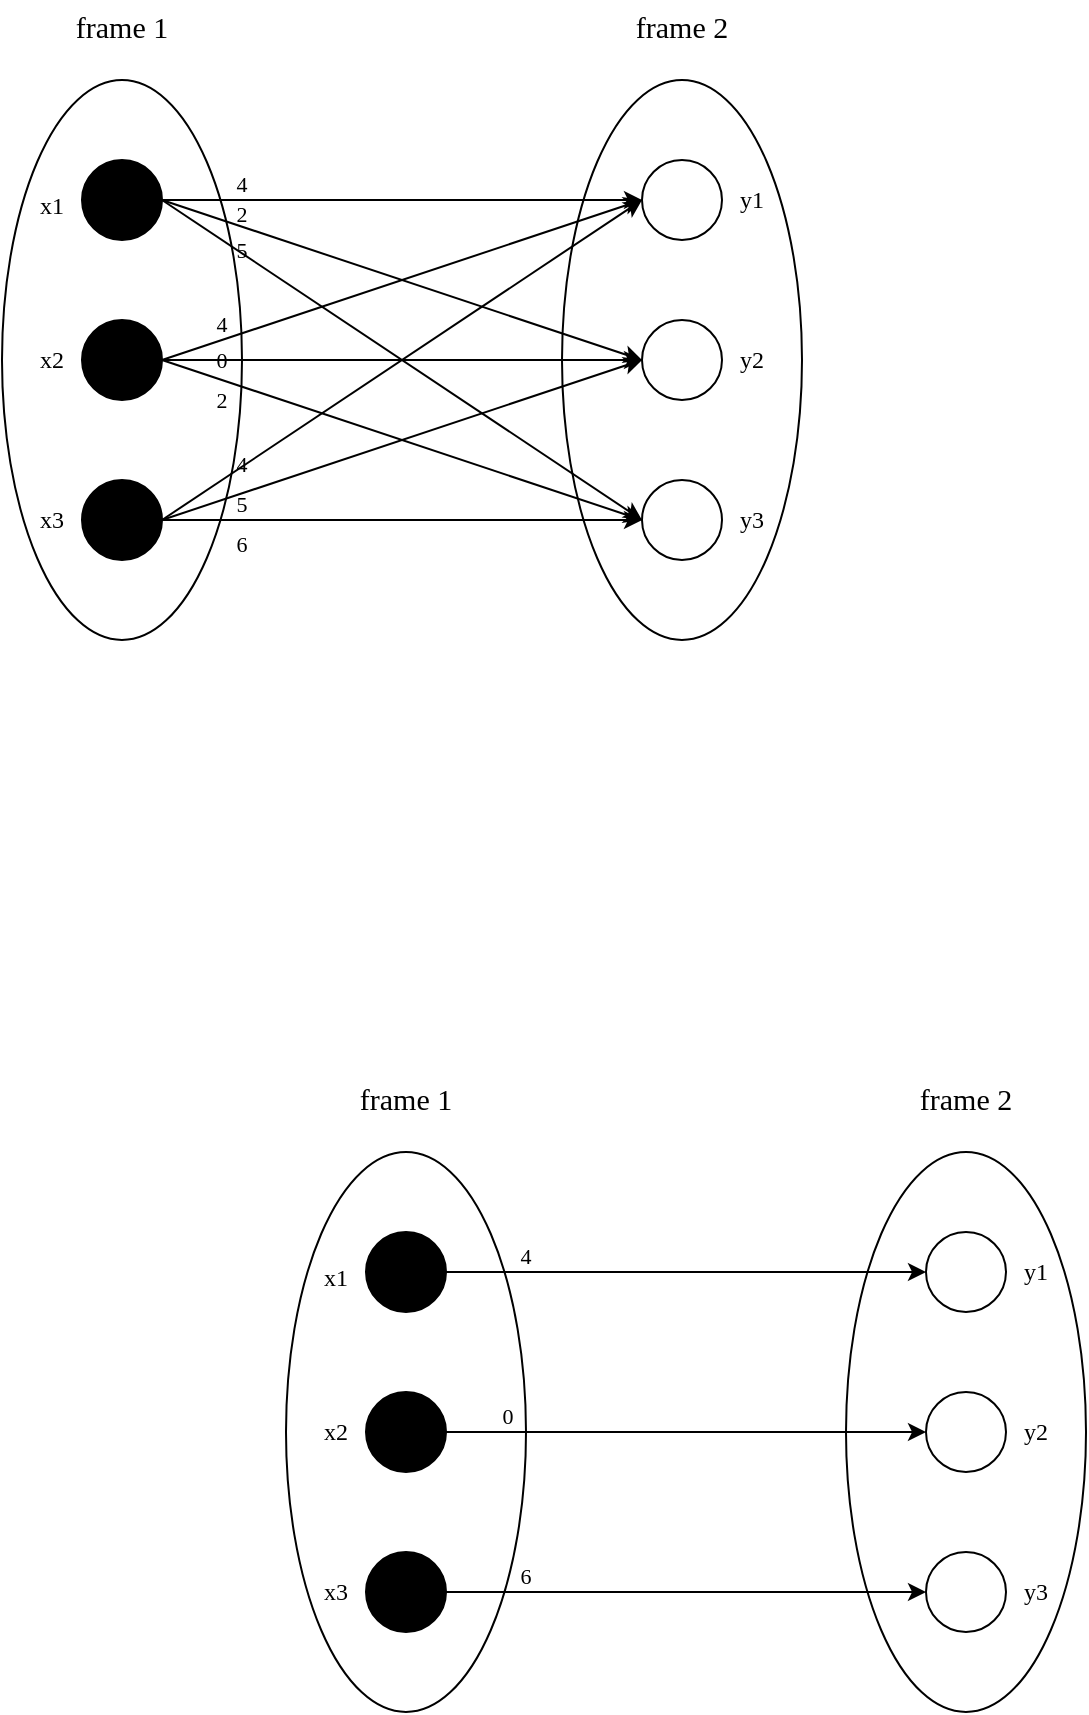 <mxfile version="17.1.3" type="github">
  <diagram id="iJCV0v0PYisE7hr-OhOX" name="Page-1">
    <mxGraphModel dx="530" dy="340" grid="0" gridSize="10" guides="1" tooltips="1" connect="1" arrows="1" fold="1" page="1" pageScale="1" pageWidth="827" pageHeight="1169" math="0" shadow="0">
      <root>
        <mxCell id="0" />
        <mxCell id="1" parent="0" />
        <mxCell id="kN6tLRm5acW-3HaWJ-zb-11" style="edgeStyle=orthogonalEdgeStyle;rounded=0;orthogonalLoop=1;jettySize=auto;html=1;exitX=1;exitY=0.5;exitDx=0;exitDy=0;entryX=0;entryY=0.5;entryDx=0;entryDy=0;" edge="1" parent="1" source="kN6tLRm5acW-3HaWJ-zb-1" target="kN6tLRm5acW-3HaWJ-zb-6">
          <mxGeometry relative="1" as="geometry" />
        </mxCell>
        <mxCell id="kN6tLRm5acW-3HaWJ-zb-1" value="" style="ellipse;whiteSpace=wrap;html=1;aspect=fixed;shadow=0;fillColor=#000000;" vertex="1" parent="1">
          <mxGeometry x="200" y="120" width="40" height="40" as="geometry" />
        </mxCell>
        <mxCell id="kN6tLRm5acW-3HaWJ-zb-2" value="" style="ellipse;whiteSpace=wrap;html=1;aspect=fixed;fillColor=#000000;" vertex="1" parent="1">
          <mxGeometry x="200" y="200" width="40" height="40" as="geometry" />
        </mxCell>
        <mxCell id="kN6tLRm5acW-3HaWJ-zb-3" value="" style="ellipse;whiteSpace=wrap;html=1;aspect=fixed;fillColor=#000000;" vertex="1" parent="1">
          <mxGeometry x="200" y="280" width="40" height="40" as="geometry" />
        </mxCell>
        <mxCell id="kN6tLRm5acW-3HaWJ-zb-6" value="" style="ellipse;whiteSpace=wrap;html=1;aspect=fixed;" vertex="1" parent="1">
          <mxGeometry x="480" y="120" width="40" height="40" as="geometry" />
        </mxCell>
        <mxCell id="kN6tLRm5acW-3HaWJ-zb-7" value="" style="ellipse;whiteSpace=wrap;html=1;aspect=fixed;" vertex="1" parent="1">
          <mxGeometry x="480" y="200" width="40" height="40" as="geometry" />
        </mxCell>
        <mxCell id="kN6tLRm5acW-3HaWJ-zb-8" value="" style="ellipse;whiteSpace=wrap;html=1;aspect=fixed;" vertex="1" parent="1">
          <mxGeometry x="480" y="280" width="40" height="40" as="geometry" />
        </mxCell>
        <mxCell id="kN6tLRm5acW-3HaWJ-zb-13" value="" style="endArrow=classic;html=1;rounded=0;exitX=1;exitY=0.5;exitDx=0;exitDy=0;entryX=0;entryY=0.5;entryDx=0;entryDy=0;" edge="1" parent="1" source="kN6tLRm5acW-3HaWJ-zb-1" target="kN6tLRm5acW-3HaWJ-zb-7">
          <mxGeometry width="50" height="50" relative="1" as="geometry">
            <mxPoint x="370" y="360" as="sourcePoint" />
            <mxPoint x="420" y="310" as="targetPoint" />
          </mxGeometry>
        </mxCell>
        <mxCell id="kN6tLRm5acW-3HaWJ-zb-14" value="" style="endArrow=classic;html=1;rounded=0;exitX=1;exitY=0.5;exitDx=0;exitDy=0;entryX=0;entryY=0.5;entryDx=0;entryDy=0;" edge="1" parent="1" source="kN6tLRm5acW-3HaWJ-zb-1" target="kN6tLRm5acW-3HaWJ-zb-8">
          <mxGeometry width="50" height="50" relative="1" as="geometry">
            <mxPoint x="370" y="360" as="sourcePoint" />
            <mxPoint x="420" y="310" as="targetPoint" />
          </mxGeometry>
        </mxCell>
        <mxCell id="kN6tLRm5acW-3HaWJ-zb-17" value="" style="endArrow=classic;html=1;rounded=0;exitX=1;exitY=0.5;exitDx=0;exitDy=0;entryX=0;entryY=0.5;entryDx=0;entryDy=0;" edge="1" parent="1" source="kN6tLRm5acW-3HaWJ-zb-2" target="kN6tLRm5acW-3HaWJ-zb-6">
          <mxGeometry width="50" height="50" relative="1" as="geometry">
            <mxPoint x="370" y="360" as="sourcePoint" />
            <mxPoint x="420" y="310" as="targetPoint" />
          </mxGeometry>
        </mxCell>
        <mxCell id="kN6tLRm5acW-3HaWJ-zb-18" value="" style="endArrow=classic;html=1;rounded=0;exitX=1;exitY=0.5;exitDx=0;exitDy=0;entryX=0;entryY=0.5;entryDx=0;entryDy=0;" edge="1" parent="1" source="kN6tLRm5acW-3HaWJ-zb-2" target="kN6tLRm5acW-3HaWJ-zb-7">
          <mxGeometry width="50" height="50" relative="1" as="geometry">
            <mxPoint x="370" y="360" as="sourcePoint" />
            <mxPoint x="420" y="310" as="targetPoint" />
          </mxGeometry>
        </mxCell>
        <mxCell id="kN6tLRm5acW-3HaWJ-zb-19" value="" style="endArrow=classic;html=1;rounded=0;exitX=1;exitY=0.5;exitDx=0;exitDy=0;entryX=0;entryY=0.5;entryDx=0;entryDy=0;" edge="1" parent="1" source="kN6tLRm5acW-3HaWJ-zb-2" target="kN6tLRm5acW-3HaWJ-zb-8">
          <mxGeometry width="50" height="50" relative="1" as="geometry">
            <mxPoint x="370" y="360" as="sourcePoint" />
            <mxPoint x="420" y="310" as="targetPoint" />
          </mxGeometry>
        </mxCell>
        <mxCell id="kN6tLRm5acW-3HaWJ-zb-20" value="" style="endArrow=classic;html=1;rounded=0;exitX=1;exitY=0.5;exitDx=0;exitDy=0;entryX=0;entryY=0.5;entryDx=0;entryDy=0;" edge="1" parent="1" source="kN6tLRm5acW-3HaWJ-zb-3" target="kN6tLRm5acW-3HaWJ-zb-6">
          <mxGeometry width="50" height="50" relative="1" as="geometry">
            <mxPoint x="370" y="360" as="sourcePoint" />
            <mxPoint x="420" y="310" as="targetPoint" />
          </mxGeometry>
        </mxCell>
        <mxCell id="kN6tLRm5acW-3HaWJ-zb-21" value="" style="endArrow=classic;html=1;rounded=0;exitX=1;exitY=0.5;exitDx=0;exitDy=0;entryX=0;entryY=0.5;entryDx=0;entryDy=0;" edge="1" parent="1" source="kN6tLRm5acW-3HaWJ-zb-3" target="kN6tLRm5acW-3HaWJ-zb-7">
          <mxGeometry width="50" height="50" relative="1" as="geometry">
            <mxPoint x="370" y="360" as="sourcePoint" />
            <mxPoint x="420" y="310" as="targetPoint" />
          </mxGeometry>
        </mxCell>
        <mxCell id="kN6tLRm5acW-3HaWJ-zb-22" value="" style="endArrow=classic;html=1;rounded=0;" edge="1" parent="1">
          <mxGeometry width="50" height="50" relative="1" as="geometry">
            <mxPoint x="240" y="300" as="sourcePoint" />
            <mxPoint x="480" y="300" as="targetPoint" />
          </mxGeometry>
        </mxCell>
        <mxCell id="kN6tLRm5acW-3HaWJ-zb-23" value="" style="ellipse;whiteSpace=wrap;html=1;shadow=0;fillColor=none;" vertex="1" parent="1">
          <mxGeometry x="160" y="80" width="120" height="280" as="geometry" />
        </mxCell>
        <mxCell id="kN6tLRm5acW-3HaWJ-zb-24" value="" style="ellipse;whiteSpace=wrap;html=1;shadow=0;fillColor=none;" vertex="1" parent="1">
          <mxGeometry x="440" y="80" width="120" height="280" as="geometry" />
        </mxCell>
        <mxCell id="kN6tLRm5acW-3HaWJ-zb-25" value="&lt;font face=&quot;Times New Roman&quot;&gt;x1&lt;/font&gt;" style="text;html=1;strokeColor=none;fillColor=none;align=center;verticalAlign=middle;whiteSpace=wrap;rounded=0;shadow=0;" vertex="1" parent="1">
          <mxGeometry x="160" y="130" width="50" height="25" as="geometry" />
        </mxCell>
        <mxCell id="kN6tLRm5acW-3HaWJ-zb-26" value="&lt;font face=&quot;Times New Roman&quot;&gt;x2&lt;/font&gt;" style="text;html=1;strokeColor=none;fillColor=none;align=center;verticalAlign=middle;whiteSpace=wrap;rounded=0;shadow=0;" vertex="1" parent="1">
          <mxGeometry x="160" y="207.5" width="50" height="25" as="geometry" />
        </mxCell>
        <mxCell id="kN6tLRm5acW-3HaWJ-zb-27" value="&lt;font face=&quot;Times New Roman&quot;&gt;x3&lt;/font&gt;" style="text;html=1;strokeColor=none;fillColor=none;align=center;verticalAlign=middle;whiteSpace=wrap;rounded=0;shadow=0;" vertex="1" parent="1">
          <mxGeometry x="160" y="287.5" width="50" height="25" as="geometry" />
        </mxCell>
        <mxCell id="kN6tLRm5acW-3HaWJ-zb-28" value="&lt;font face=&quot;Times New Roman&quot;&gt;y1&lt;/font&gt;" style="text;html=1;strokeColor=none;fillColor=none;align=center;verticalAlign=middle;whiteSpace=wrap;rounded=0;shadow=0;" vertex="1" parent="1">
          <mxGeometry x="510" y="127.5" width="50" height="25" as="geometry" />
        </mxCell>
        <mxCell id="kN6tLRm5acW-3HaWJ-zb-29" value="&lt;font face=&quot;Times New Roman&quot;&gt;y2&lt;/font&gt;" style="text;html=1;strokeColor=none;fillColor=none;align=center;verticalAlign=middle;whiteSpace=wrap;rounded=0;shadow=0;" vertex="1" parent="1">
          <mxGeometry x="510" y="207.5" width="50" height="25" as="geometry" />
        </mxCell>
        <mxCell id="kN6tLRm5acW-3HaWJ-zb-30" value="&lt;font face=&quot;Times New Roman&quot;&gt;y3&lt;/font&gt;" style="text;html=1;strokeColor=none;fillColor=none;align=center;verticalAlign=middle;whiteSpace=wrap;rounded=0;shadow=0;" vertex="1" parent="1">
          <mxGeometry x="510" y="287.5" width="50" height="25" as="geometry" />
        </mxCell>
        <mxCell id="kN6tLRm5acW-3HaWJ-zb-31" value="&lt;font face=&quot;Times New Roman&quot; style=&quot;font-size: 15px&quot;&gt;frame 1&lt;/font&gt;" style="text;html=1;strokeColor=none;fillColor=none;align=center;verticalAlign=middle;whiteSpace=wrap;rounded=0;shadow=0;" vertex="1" parent="1">
          <mxGeometry x="195" y="40" width="50" height="25" as="geometry" />
        </mxCell>
        <mxCell id="kN6tLRm5acW-3HaWJ-zb-33" value="&lt;font face=&quot;Times New Roman&quot; style=&quot;font-size: 15px&quot;&gt;frame 2&lt;/font&gt;" style="text;html=1;strokeColor=none;fillColor=none;align=center;verticalAlign=middle;whiteSpace=wrap;rounded=0;shadow=0;" vertex="1" parent="1">
          <mxGeometry x="475" y="40" width="50" height="25" as="geometry" />
        </mxCell>
        <mxCell id="kN6tLRm5acW-3HaWJ-zb-34" value="&lt;font style=&quot;font-size: 11px&quot;&gt;4&lt;/font&gt;" style="text;html=1;strokeColor=none;fillColor=none;align=center;verticalAlign=middle;whiteSpace=wrap;rounded=0;shadow=0;fontFamily=Times New Roman;fontSize=15;" vertex="1" parent="1">
          <mxGeometry x="270" y="120" width="20" height="20" as="geometry" />
        </mxCell>
        <mxCell id="kN6tLRm5acW-3HaWJ-zb-35" value="&lt;font style=&quot;font-size: 11px&quot;&gt;2&lt;/font&gt;" style="text;html=1;strokeColor=none;fillColor=none;align=center;verticalAlign=middle;whiteSpace=wrap;rounded=0;shadow=0;fontFamily=Times New Roman;fontSize=15;" vertex="1" parent="1">
          <mxGeometry x="270" y="135" width="20" height="20" as="geometry" />
        </mxCell>
        <mxCell id="kN6tLRm5acW-3HaWJ-zb-36" value="&lt;font style=&quot;font-size: 11px&quot;&gt;5&lt;/font&gt;" style="text;html=1;strokeColor=none;fillColor=none;align=center;verticalAlign=middle;whiteSpace=wrap;rounded=0;shadow=0;fontFamily=Times New Roman;fontSize=15;" vertex="1" parent="1">
          <mxGeometry x="270" y="152.5" width="20" height="20" as="geometry" />
        </mxCell>
        <mxCell id="kN6tLRm5acW-3HaWJ-zb-37" value="&lt;font style=&quot;font-size: 11px&quot;&gt;4&lt;/font&gt;" style="text;html=1;strokeColor=none;fillColor=none;align=center;verticalAlign=middle;whiteSpace=wrap;rounded=0;shadow=0;fontFamily=Times New Roman;fontSize=15;" vertex="1" parent="1">
          <mxGeometry x="260" y="190" width="20" height="20" as="geometry" />
        </mxCell>
        <mxCell id="kN6tLRm5acW-3HaWJ-zb-38" value="&lt;font style=&quot;font-size: 11px&quot;&gt;0&lt;/font&gt;" style="text;html=1;strokeColor=none;fillColor=none;align=center;verticalAlign=middle;whiteSpace=wrap;rounded=0;shadow=0;fontFamily=Times New Roman;fontSize=15;" vertex="1" parent="1">
          <mxGeometry x="260" y="207.5" width="20" height="20" as="geometry" />
        </mxCell>
        <mxCell id="kN6tLRm5acW-3HaWJ-zb-39" value="&lt;font style=&quot;font-size: 11px&quot;&gt;2&lt;/font&gt;" style="text;html=1;strokeColor=none;fillColor=none;align=center;verticalAlign=middle;whiteSpace=wrap;rounded=0;shadow=0;fontFamily=Times New Roman;fontSize=15;" vertex="1" parent="1">
          <mxGeometry x="260" y="227.5" width="20" height="20" as="geometry" />
        </mxCell>
        <mxCell id="kN6tLRm5acW-3HaWJ-zb-40" value="&lt;font style=&quot;font-size: 11px&quot;&gt;4&lt;/font&gt;" style="text;html=1;strokeColor=none;fillColor=none;align=center;verticalAlign=middle;whiteSpace=wrap;rounded=0;shadow=0;fontFamily=Times New Roman;fontSize=15;" vertex="1" parent="1">
          <mxGeometry x="270" y="260" width="20" height="20" as="geometry" />
        </mxCell>
        <mxCell id="kN6tLRm5acW-3HaWJ-zb-41" value="&lt;font style=&quot;font-size: 11px&quot;&gt;5&lt;/font&gt;" style="text;html=1;strokeColor=none;fillColor=none;align=center;verticalAlign=middle;whiteSpace=wrap;rounded=0;shadow=0;fontFamily=Times New Roman;fontSize=15;" vertex="1" parent="1">
          <mxGeometry x="270" y="280" width="20" height="20" as="geometry" />
        </mxCell>
        <mxCell id="kN6tLRm5acW-3HaWJ-zb-44" value="&lt;font style=&quot;font-size: 11px&quot;&gt;6&lt;/font&gt;" style="text;html=1;strokeColor=none;fillColor=none;align=center;verticalAlign=middle;whiteSpace=wrap;rounded=0;shadow=0;fontFamily=Times New Roman;fontSize=15;" vertex="1" parent="1">
          <mxGeometry x="270" y="300" width="20" height="20" as="geometry" />
        </mxCell>
        <mxCell id="kN6tLRm5acW-3HaWJ-zb-46" style="edgeStyle=orthogonalEdgeStyle;rounded=0;orthogonalLoop=1;jettySize=auto;html=1;exitX=1;exitY=0.5;exitDx=0;exitDy=0;entryX=0;entryY=0.5;entryDx=0;entryDy=0;" edge="1" parent="1" source="kN6tLRm5acW-3HaWJ-zb-47" target="kN6tLRm5acW-3HaWJ-zb-50">
          <mxGeometry relative="1" as="geometry" />
        </mxCell>
        <mxCell id="kN6tLRm5acW-3HaWJ-zb-47" value="" style="ellipse;whiteSpace=wrap;html=1;aspect=fixed;shadow=0;fillColor=#000000;" vertex="1" parent="1">
          <mxGeometry x="342" y="656" width="40" height="40" as="geometry" />
        </mxCell>
        <mxCell id="kN6tLRm5acW-3HaWJ-zb-48" value="" style="ellipse;whiteSpace=wrap;html=1;aspect=fixed;fillColor=#000000;" vertex="1" parent="1">
          <mxGeometry x="342" y="736" width="40" height="40" as="geometry" />
        </mxCell>
        <mxCell id="kN6tLRm5acW-3HaWJ-zb-49" value="" style="ellipse;whiteSpace=wrap;html=1;aspect=fixed;fillColor=#000000;" vertex="1" parent="1">
          <mxGeometry x="342" y="816" width="40" height="40" as="geometry" />
        </mxCell>
        <mxCell id="kN6tLRm5acW-3HaWJ-zb-50" value="" style="ellipse;whiteSpace=wrap;html=1;aspect=fixed;" vertex="1" parent="1">
          <mxGeometry x="622" y="656" width="40" height="40" as="geometry" />
        </mxCell>
        <mxCell id="kN6tLRm5acW-3HaWJ-zb-51" value="" style="ellipse;whiteSpace=wrap;html=1;aspect=fixed;" vertex="1" parent="1">
          <mxGeometry x="622" y="736" width="40" height="40" as="geometry" />
        </mxCell>
        <mxCell id="kN6tLRm5acW-3HaWJ-zb-52" value="" style="ellipse;whiteSpace=wrap;html=1;aspect=fixed;" vertex="1" parent="1">
          <mxGeometry x="622" y="816" width="40" height="40" as="geometry" />
        </mxCell>
        <mxCell id="kN6tLRm5acW-3HaWJ-zb-56" value="" style="endArrow=classic;html=1;rounded=0;exitX=1;exitY=0.5;exitDx=0;exitDy=0;entryX=0;entryY=0.5;entryDx=0;entryDy=0;" edge="1" parent="1" source="kN6tLRm5acW-3HaWJ-zb-48" target="kN6tLRm5acW-3HaWJ-zb-51">
          <mxGeometry width="50" height="50" relative="1" as="geometry">
            <mxPoint x="512" y="896" as="sourcePoint" />
            <mxPoint x="562" y="846" as="targetPoint" />
          </mxGeometry>
        </mxCell>
        <mxCell id="kN6tLRm5acW-3HaWJ-zb-60" value="" style="endArrow=classic;html=1;rounded=0;" edge="1" parent="1">
          <mxGeometry width="50" height="50" relative="1" as="geometry">
            <mxPoint x="382" y="836" as="sourcePoint" />
            <mxPoint x="622" y="836" as="targetPoint" />
          </mxGeometry>
        </mxCell>
        <mxCell id="kN6tLRm5acW-3HaWJ-zb-61" value="" style="ellipse;whiteSpace=wrap;html=1;shadow=0;fillColor=none;" vertex="1" parent="1">
          <mxGeometry x="302" y="616" width="120" height="280" as="geometry" />
        </mxCell>
        <mxCell id="kN6tLRm5acW-3HaWJ-zb-62" value="" style="ellipse;whiteSpace=wrap;html=1;shadow=0;fillColor=none;" vertex="1" parent="1">
          <mxGeometry x="582" y="616" width="120" height="280" as="geometry" />
        </mxCell>
        <mxCell id="kN6tLRm5acW-3HaWJ-zb-63" value="&lt;font face=&quot;Times New Roman&quot;&gt;x1&lt;/font&gt;" style="text;html=1;strokeColor=none;fillColor=none;align=center;verticalAlign=middle;whiteSpace=wrap;rounded=0;shadow=0;" vertex="1" parent="1">
          <mxGeometry x="302" y="666" width="50" height="25" as="geometry" />
        </mxCell>
        <mxCell id="kN6tLRm5acW-3HaWJ-zb-64" value="&lt;font face=&quot;Times New Roman&quot;&gt;x2&lt;/font&gt;" style="text;html=1;strokeColor=none;fillColor=none;align=center;verticalAlign=middle;whiteSpace=wrap;rounded=0;shadow=0;" vertex="1" parent="1">
          <mxGeometry x="302" y="743.5" width="50" height="25" as="geometry" />
        </mxCell>
        <mxCell id="kN6tLRm5acW-3HaWJ-zb-65" value="&lt;font face=&quot;Times New Roman&quot;&gt;x3&lt;/font&gt;" style="text;html=1;strokeColor=none;fillColor=none;align=center;verticalAlign=middle;whiteSpace=wrap;rounded=0;shadow=0;" vertex="1" parent="1">
          <mxGeometry x="302" y="823.5" width="50" height="25" as="geometry" />
        </mxCell>
        <mxCell id="kN6tLRm5acW-3HaWJ-zb-66" value="&lt;font face=&quot;Times New Roman&quot;&gt;y1&lt;/font&gt;" style="text;html=1;strokeColor=none;fillColor=none;align=center;verticalAlign=middle;whiteSpace=wrap;rounded=0;shadow=0;" vertex="1" parent="1">
          <mxGeometry x="652" y="663.5" width="50" height="25" as="geometry" />
        </mxCell>
        <mxCell id="kN6tLRm5acW-3HaWJ-zb-67" value="&lt;font face=&quot;Times New Roman&quot;&gt;y2&lt;/font&gt;" style="text;html=1;strokeColor=none;fillColor=none;align=center;verticalAlign=middle;whiteSpace=wrap;rounded=0;shadow=0;" vertex="1" parent="1">
          <mxGeometry x="652" y="743.5" width="50" height="25" as="geometry" />
        </mxCell>
        <mxCell id="kN6tLRm5acW-3HaWJ-zb-68" value="&lt;font face=&quot;Times New Roman&quot;&gt;y3&lt;/font&gt;" style="text;html=1;strokeColor=none;fillColor=none;align=center;verticalAlign=middle;whiteSpace=wrap;rounded=0;shadow=0;" vertex="1" parent="1">
          <mxGeometry x="652" y="823.5" width="50" height="25" as="geometry" />
        </mxCell>
        <mxCell id="kN6tLRm5acW-3HaWJ-zb-69" value="&lt;font face=&quot;Times New Roman&quot; style=&quot;font-size: 15px&quot;&gt;frame 1&lt;/font&gt;" style="text;html=1;strokeColor=none;fillColor=none;align=center;verticalAlign=middle;whiteSpace=wrap;rounded=0;shadow=0;" vertex="1" parent="1">
          <mxGeometry x="337" y="576" width="50" height="25" as="geometry" />
        </mxCell>
        <mxCell id="kN6tLRm5acW-3HaWJ-zb-70" value="&lt;font face=&quot;Times New Roman&quot; style=&quot;font-size: 15px&quot;&gt;frame 2&lt;/font&gt;" style="text;html=1;strokeColor=none;fillColor=none;align=center;verticalAlign=middle;whiteSpace=wrap;rounded=0;shadow=0;" vertex="1" parent="1">
          <mxGeometry x="617" y="576" width="50" height="25" as="geometry" />
        </mxCell>
        <mxCell id="kN6tLRm5acW-3HaWJ-zb-71" value="&lt;font style=&quot;font-size: 11px&quot;&gt;4&lt;/font&gt;" style="text;html=1;strokeColor=none;fillColor=none;align=center;verticalAlign=middle;whiteSpace=wrap;rounded=0;shadow=0;fontFamily=Times New Roman;fontSize=15;" vertex="1" parent="1">
          <mxGeometry x="412" y="656" width="20" height="20" as="geometry" />
        </mxCell>
        <mxCell id="kN6tLRm5acW-3HaWJ-zb-75" value="&lt;font style=&quot;font-size: 11px&quot;&gt;0&lt;/font&gt;" style="text;html=1;strokeColor=none;fillColor=none;align=center;verticalAlign=middle;whiteSpace=wrap;rounded=0;shadow=0;fontFamily=Times New Roman;fontSize=15;" vertex="1" parent="1">
          <mxGeometry x="403" y="736" width="20" height="20" as="geometry" />
        </mxCell>
        <mxCell id="kN6tLRm5acW-3HaWJ-zb-79" value="&lt;font style=&quot;font-size: 11px&quot;&gt;6&lt;/font&gt;" style="text;html=1;strokeColor=none;fillColor=none;align=center;verticalAlign=middle;whiteSpace=wrap;rounded=0;shadow=0;fontFamily=Times New Roman;fontSize=15;" vertex="1" parent="1">
          <mxGeometry x="412" y="816" width="20" height="20" as="geometry" />
        </mxCell>
      </root>
    </mxGraphModel>
  </diagram>
</mxfile>
